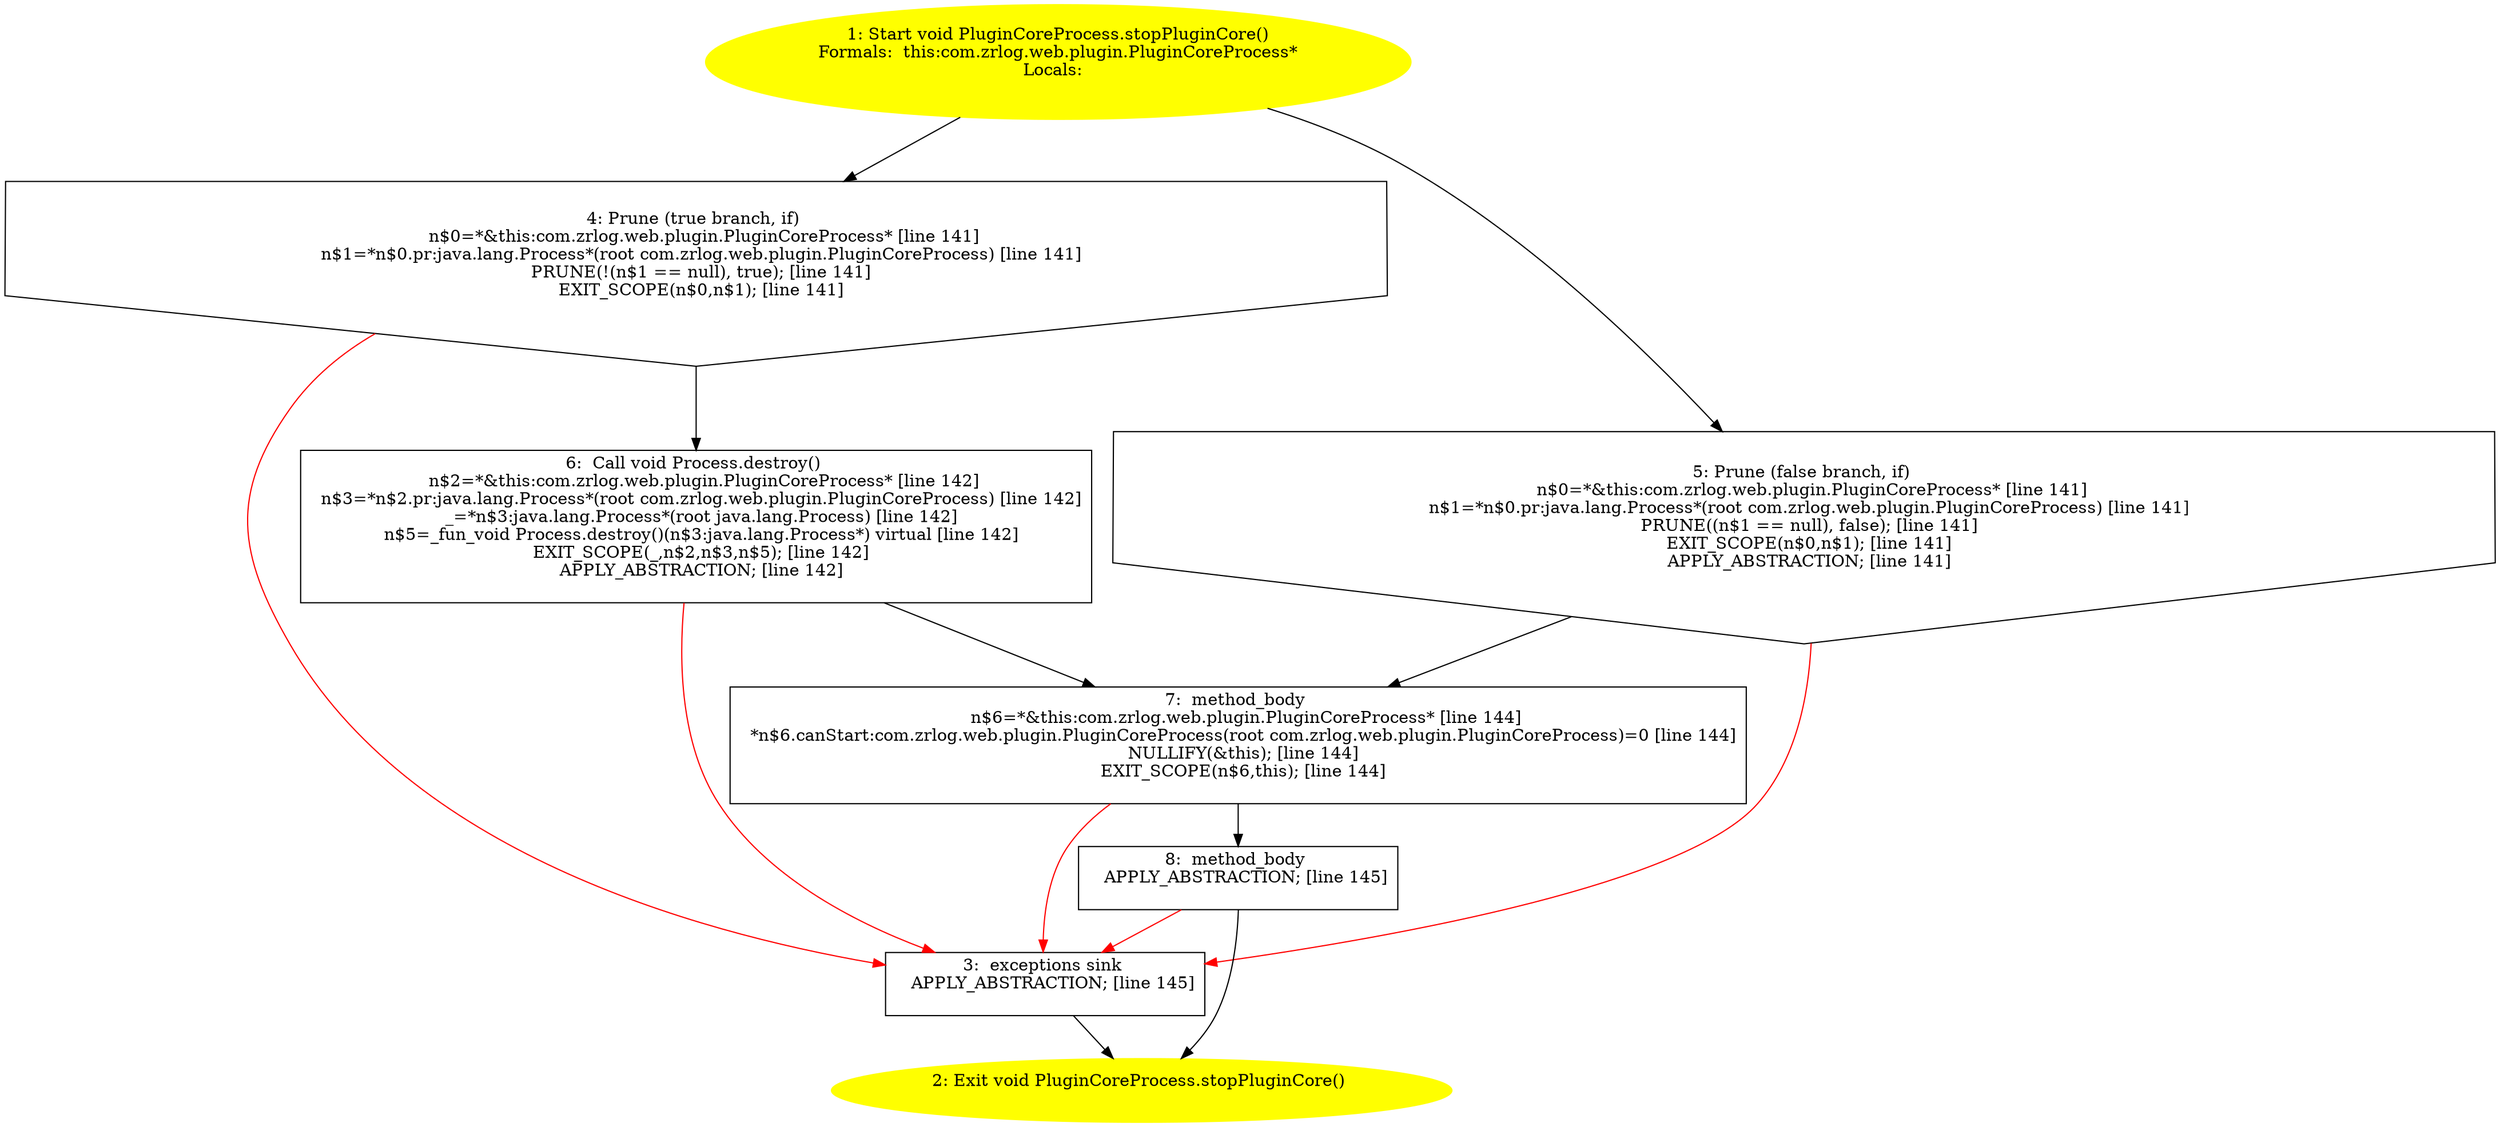 /* @generated */
digraph cfg {
"com.zrlog.web.plugin.PluginCoreProcess.stopPluginCore():void.db2f5ef2e9987a97a823973900f634db_1" [label="1: Start void PluginCoreProcess.stopPluginCore()\nFormals:  this:com.zrlog.web.plugin.PluginCoreProcess*\nLocals:  \n  " color=yellow style=filled]
	

	 "com.zrlog.web.plugin.PluginCoreProcess.stopPluginCore():void.db2f5ef2e9987a97a823973900f634db_1" -> "com.zrlog.web.plugin.PluginCoreProcess.stopPluginCore():void.db2f5ef2e9987a97a823973900f634db_4" ;
	 "com.zrlog.web.plugin.PluginCoreProcess.stopPluginCore():void.db2f5ef2e9987a97a823973900f634db_1" -> "com.zrlog.web.plugin.PluginCoreProcess.stopPluginCore():void.db2f5ef2e9987a97a823973900f634db_5" ;
"com.zrlog.web.plugin.PluginCoreProcess.stopPluginCore():void.db2f5ef2e9987a97a823973900f634db_2" [label="2: Exit void PluginCoreProcess.stopPluginCore() \n  " color=yellow style=filled]
	

"com.zrlog.web.plugin.PluginCoreProcess.stopPluginCore():void.db2f5ef2e9987a97a823973900f634db_3" [label="3:  exceptions sink \n   APPLY_ABSTRACTION; [line 145]\n " shape="box"]
	

	 "com.zrlog.web.plugin.PluginCoreProcess.stopPluginCore():void.db2f5ef2e9987a97a823973900f634db_3" -> "com.zrlog.web.plugin.PluginCoreProcess.stopPluginCore():void.db2f5ef2e9987a97a823973900f634db_2" ;
"com.zrlog.web.plugin.PluginCoreProcess.stopPluginCore():void.db2f5ef2e9987a97a823973900f634db_4" [label="4: Prune (true branch, if) \n   n$0=*&this:com.zrlog.web.plugin.PluginCoreProcess* [line 141]\n  n$1=*n$0.pr:java.lang.Process*(root com.zrlog.web.plugin.PluginCoreProcess) [line 141]\n  PRUNE(!(n$1 == null), true); [line 141]\n  EXIT_SCOPE(n$0,n$1); [line 141]\n " shape="invhouse"]
	

	 "com.zrlog.web.plugin.PluginCoreProcess.stopPluginCore():void.db2f5ef2e9987a97a823973900f634db_4" -> "com.zrlog.web.plugin.PluginCoreProcess.stopPluginCore():void.db2f5ef2e9987a97a823973900f634db_6" ;
	 "com.zrlog.web.plugin.PluginCoreProcess.stopPluginCore():void.db2f5ef2e9987a97a823973900f634db_4" -> "com.zrlog.web.plugin.PluginCoreProcess.stopPluginCore():void.db2f5ef2e9987a97a823973900f634db_3" [color="red" ];
"com.zrlog.web.plugin.PluginCoreProcess.stopPluginCore():void.db2f5ef2e9987a97a823973900f634db_5" [label="5: Prune (false branch, if) \n   n$0=*&this:com.zrlog.web.plugin.PluginCoreProcess* [line 141]\n  n$1=*n$0.pr:java.lang.Process*(root com.zrlog.web.plugin.PluginCoreProcess) [line 141]\n  PRUNE((n$1 == null), false); [line 141]\n  EXIT_SCOPE(n$0,n$1); [line 141]\n  APPLY_ABSTRACTION; [line 141]\n " shape="invhouse"]
	

	 "com.zrlog.web.plugin.PluginCoreProcess.stopPluginCore():void.db2f5ef2e9987a97a823973900f634db_5" -> "com.zrlog.web.plugin.PluginCoreProcess.stopPluginCore():void.db2f5ef2e9987a97a823973900f634db_7" ;
	 "com.zrlog.web.plugin.PluginCoreProcess.stopPluginCore():void.db2f5ef2e9987a97a823973900f634db_5" -> "com.zrlog.web.plugin.PluginCoreProcess.stopPluginCore():void.db2f5ef2e9987a97a823973900f634db_3" [color="red" ];
"com.zrlog.web.plugin.PluginCoreProcess.stopPluginCore():void.db2f5ef2e9987a97a823973900f634db_6" [label="6:  Call void Process.destroy() \n   n$2=*&this:com.zrlog.web.plugin.PluginCoreProcess* [line 142]\n  n$3=*n$2.pr:java.lang.Process*(root com.zrlog.web.plugin.PluginCoreProcess) [line 142]\n  _=*n$3:java.lang.Process*(root java.lang.Process) [line 142]\n  n$5=_fun_void Process.destroy()(n$3:java.lang.Process*) virtual [line 142]\n  EXIT_SCOPE(_,n$2,n$3,n$5); [line 142]\n  APPLY_ABSTRACTION; [line 142]\n " shape="box"]
	

	 "com.zrlog.web.plugin.PluginCoreProcess.stopPluginCore():void.db2f5ef2e9987a97a823973900f634db_6" -> "com.zrlog.web.plugin.PluginCoreProcess.stopPluginCore():void.db2f5ef2e9987a97a823973900f634db_7" ;
	 "com.zrlog.web.plugin.PluginCoreProcess.stopPluginCore():void.db2f5ef2e9987a97a823973900f634db_6" -> "com.zrlog.web.plugin.PluginCoreProcess.stopPluginCore():void.db2f5ef2e9987a97a823973900f634db_3" [color="red" ];
"com.zrlog.web.plugin.PluginCoreProcess.stopPluginCore():void.db2f5ef2e9987a97a823973900f634db_7" [label="7:  method_body \n   n$6=*&this:com.zrlog.web.plugin.PluginCoreProcess* [line 144]\n  *n$6.canStart:com.zrlog.web.plugin.PluginCoreProcess(root com.zrlog.web.plugin.PluginCoreProcess)=0 [line 144]\n  NULLIFY(&this); [line 144]\n  EXIT_SCOPE(n$6,this); [line 144]\n " shape="box"]
	

	 "com.zrlog.web.plugin.PluginCoreProcess.stopPluginCore():void.db2f5ef2e9987a97a823973900f634db_7" -> "com.zrlog.web.plugin.PluginCoreProcess.stopPluginCore():void.db2f5ef2e9987a97a823973900f634db_8" ;
	 "com.zrlog.web.plugin.PluginCoreProcess.stopPluginCore():void.db2f5ef2e9987a97a823973900f634db_7" -> "com.zrlog.web.plugin.PluginCoreProcess.stopPluginCore():void.db2f5ef2e9987a97a823973900f634db_3" [color="red" ];
"com.zrlog.web.plugin.PluginCoreProcess.stopPluginCore():void.db2f5ef2e9987a97a823973900f634db_8" [label="8:  method_body \n   APPLY_ABSTRACTION; [line 145]\n " shape="box"]
	

	 "com.zrlog.web.plugin.PluginCoreProcess.stopPluginCore():void.db2f5ef2e9987a97a823973900f634db_8" -> "com.zrlog.web.plugin.PluginCoreProcess.stopPluginCore():void.db2f5ef2e9987a97a823973900f634db_2" ;
	 "com.zrlog.web.plugin.PluginCoreProcess.stopPluginCore():void.db2f5ef2e9987a97a823973900f634db_8" -> "com.zrlog.web.plugin.PluginCoreProcess.stopPluginCore():void.db2f5ef2e9987a97a823973900f634db_3" [color="red" ];
}
